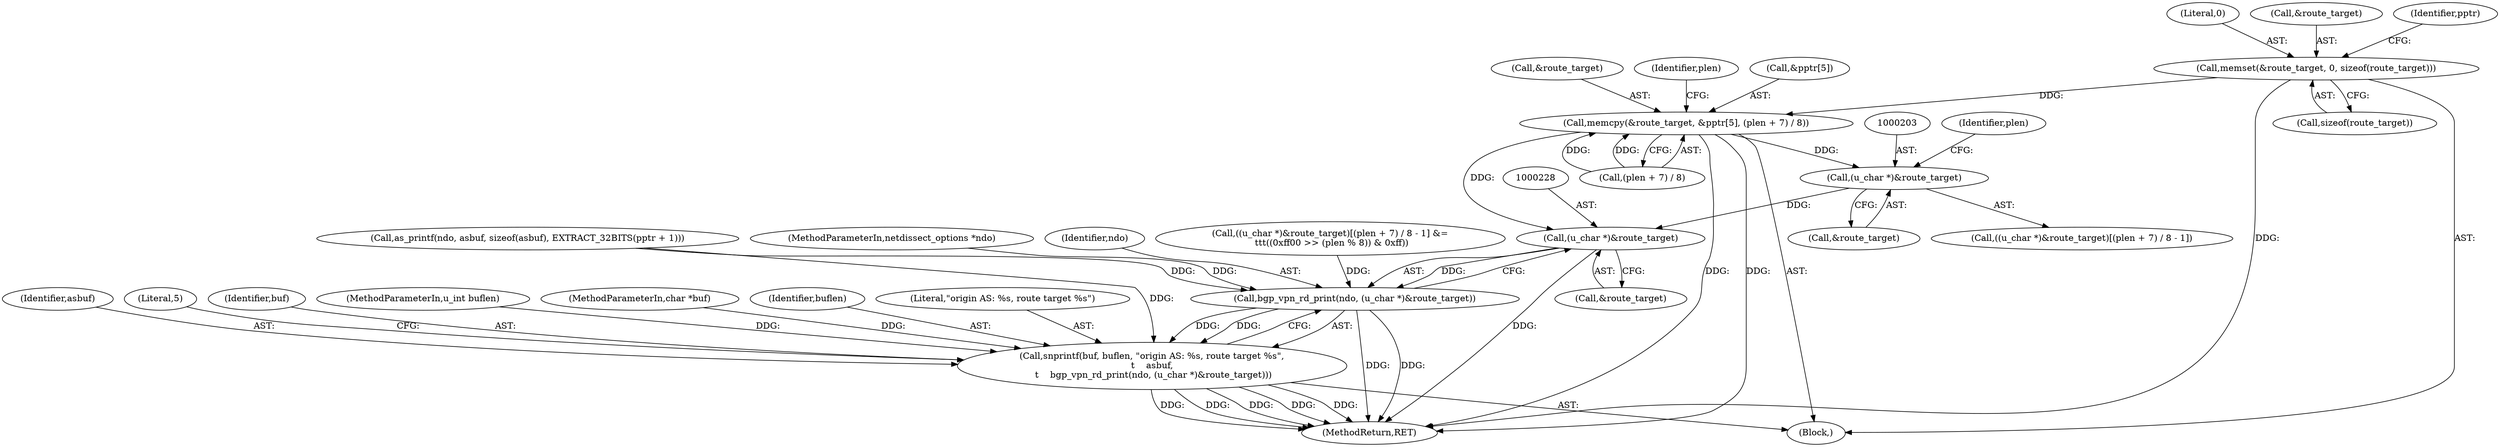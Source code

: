 digraph "0_tcpdump_bd4e697ebd6c8457efa8f28f6831fc929b88a014@API" {
"1000168" [label="(Call,memset(&route_target, 0, sizeof(route_target)))"];
"1000183" [label="(Call,memcpy(&route_target, &pptr[5], (plen + 7) / 8))"];
"1000202" [label="(Call,(u_char *)&route_target)"];
"1000227" [label="(Call,(u_char *)&route_target)"];
"1000225" [label="(Call,bgp_vpn_rd_print(ndo, (u_char *)&route_target))"];
"1000220" [label="(Call,snprintf(buf, buflen, \"origin AS: %s, route target %s\",\n\t    asbuf,\n \t    bgp_vpn_rd_print(ndo, (u_char *)&route_target)))"];
"1000200" [label="(Call,((u_char *)&route_target)[(plen + 7) / 8 - 1] &=\n \t\t\t((0xff00 >> (plen % 8)) & 0xff))"];
"1000201" [label="(Call,((u_char *)&route_target)[(plen + 7) / 8 - 1])"];
"1000224" [label="(Identifier,asbuf)"];
"1000114" [label="(Block,)"];
"1000112" [label="(MethodParameterIn,char *buf)"];
"1000184" [label="(Call,&route_target)"];
"1000171" [label="(Literal,0)"];
"1000197" [label="(Identifier,plen)"];
"1000222" [label="(Identifier,buflen)"];
"1000225" [label="(Call,bgp_vpn_rd_print(ndo, (u_char *)&route_target))"];
"1000223" [label="(Literal,\"origin AS: %s, route target %s\")"];
"1000149" [label="(Call,as_printf(ndo, asbuf, sizeof(asbuf), EXTRACT_32BITS(pptr + 1)))"];
"1000233" [label="(Literal,5)"];
"1000227" [label="(Call,(u_char *)&route_target)"];
"1000183" [label="(Call,memcpy(&route_target, &pptr[5], (plen + 7) / 8))"];
"1000186" [label="(Call,&pptr[5])"];
"1000110" [label="(MethodParameterIn,netdissect_options *ndo)"];
"1000190" [label="(Call,(plen + 7) / 8)"];
"1000169" [label="(Call,&route_target)"];
"1000204" [label="(Call,&route_target)"];
"1000202" [label="(Call,(u_char *)&route_target)"];
"1000176" [label="(Identifier,pptr)"];
"1000172" [label="(Call,sizeof(route_target))"];
"1000229" [label="(Call,&route_target)"];
"1000209" [label="(Identifier,plen)"];
"1000226" [label="(Identifier,ndo)"];
"1000243" [label="(MethodReturn,RET)"];
"1000221" [label="(Identifier,buf)"];
"1000220" [label="(Call,snprintf(buf, buflen, \"origin AS: %s, route target %s\",\n\t    asbuf,\n \t    bgp_vpn_rd_print(ndo, (u_char *)&route_target)))"];
"1000168" [label="(Call,memset(&route_target, 0, sizeof(route_target)))"];
"1000113" [label="(MethodParameterIn,u_int buflen)"];
"1000168" -> "1000114"  [label="AST: "];
"1000168" -> "1000172"  [label="CFG: "];
"1000169" -> "1000168"  [label="AST: "];
"1000171" -> "1000168"  [label="AST: "];
"1000172" -> "1000168"  [label="AST: "];
"1000176" -> "1000168"  [label="CFG: "];
"1000168" -> "1000243"  [label="DDG: "];
"1000168" -> "1000183"  [label="DDG: "];
"1000183" -> "1000114"  [label="AST: "];
"1000183" -> "1000190"  [label="CFG: "];
"1000184" -> "1000183"  [label="AST: "];
"1000186" -> "1000183"  [label="AST: "];
"1000190" -> "1000183"  [label="AST: "];
"1000197" -> "1000183"  [label="CFG: "];
"1000183" -> "1000243"  [label="DDG: "];
"1000183" -> "1000243"  [label="DDG: "];
"1000190" -> "1000183"  [label="DDG: "];
"1000190" -> "1000183"  [label="DDG: "];
"1000183" -> "1000202"  [label="DDG: "];
"1000183" -> "1000227"  [label="DDG: "];
"1000202" -> "1000201"  [label="AST: "];
"1000202" -> "1000204"  [label="CFG: "];
"1000203" -> "1000202"  [label="AST: "];
"1000204" -> "1000202"  [label="AST: "];
"1000209" -> "1000202"  [label="CFG: "];
"1000202" -> "1000227"  [label="DDG: "];
"1000227" -> "1000225"  [label="AST: "];
"1000227" -> "1000229"  [label="CFG: "];
"1000228" -> "1000227"  [label="AST: "];
"1000229" -> "1000227"  [label="AST: "];
"1000225" -> "1000227"  [label="CFG: "];
"1000227" -> "1000243"  [label="DDG: "];
"1000227" -> "1000225"  [label="DDG: "];
"1000225" -> "1000220"  [label="AST: "];
"1000226" -> "1000225"  [label="AST: "];
"1000220" -> "1000225"  [label="CFG: "];
"1000225" -> "1000243"  [label="DDG: "];
"1000225" -> "1000243"  [label="DDG: "];
"1000225" -> "1000220"  [label="DDG: "];
"1000225" -> "1000220"  [label="DDG: "];
"1000149" -> "1000225"  [label="DDG: "];
"1000110" -> "1000225"  [label="DDG: "];
"1000200" -> "1000225"  [label="DDG: "];
"1000220" -> "1000114"  [label="AST: "];
"1000221" -> "1000220"  [label="AST: "];
"1000222" -> "1000220"  [label="AST: "];
"1000223" -> "1000220"  [label="AST: "];
"1000224" -> "1000220"  [label="AST: "];
"1000233" -> "1000220"  [label="CFG: "];
"1000220" -> "1000243"  [label="DDG: "];
"1000220" -> "1000243"  [label="DDG: "];
"1000220" -> "1000243"  [label="DDG: "];
"1000220" -> "1000243"  [label="DDG: "];
"1000220" -> "1000243"  [label="DDG: "];
"1000112" -> "1000220"  [label="DDG: "];
"1000113" -> "1000220"  [label="DDG: "];
"1000149" -> "1000220"  [label="DDG: "];
}
